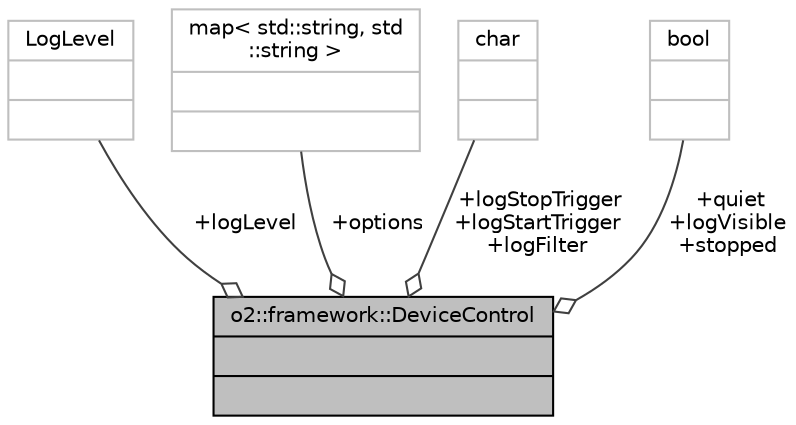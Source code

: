 digraph "o2::framework::DeviceControl"
{
 // INTERACTIVE_SVG=YES
  bgcolor="transparent";
  edge [fontname="Helvetica",fontsize="10",labelfontname="Helvetica",labelfontsize="10"];
  node [fontname="Helvetica",fontsize="10",shape=record];
  Node1 [label="{o2::framework::DeviceControl\n||}",height=0.2,width=0.4,color="black", fillcolor="grey75", style="filled" fontcolor="black"];
  Node2 -> Node1 [color="grey25",fontsize="10",style="solid",label=" +logLevel" ,arrowhead="odiamond",fontname="Helvetica"];
  Node2 [label="{LogLevel\n||}",height=0.2,width=0.4,color="grey75"];
  Node3 -> Node1 [color="grey25",fontsize="10",style="solid",label=" +options" ,arrowhead="odiamond",fontname="Helvetica"];
  Node3 [label="{map\< std::string, std\l::string \>\n||}",height=0.2,width=0.4,color="grey75"];
  Node4 -> Node1 [color="grey25",fontsize="10",style="solid",label=" +logStopTrigger\n+logStartTrigger\n+logFilter" ,arrowhead="odiamond",fontname="Helvetica"];
  Node4 [label="{char\n||}",height=0.2,width=0.4,color="grey75"];
  Node5 -> Node1 [color="grey25",fontsize="10",style="solid",label=" +quiet\n+logVisible\n+stopped" ,arrowhead="odiamond",fontname="Helvetica"];
  Node5 [label="{bool\n||}",height=0.2,width=0.4,color="grey75"];
}
